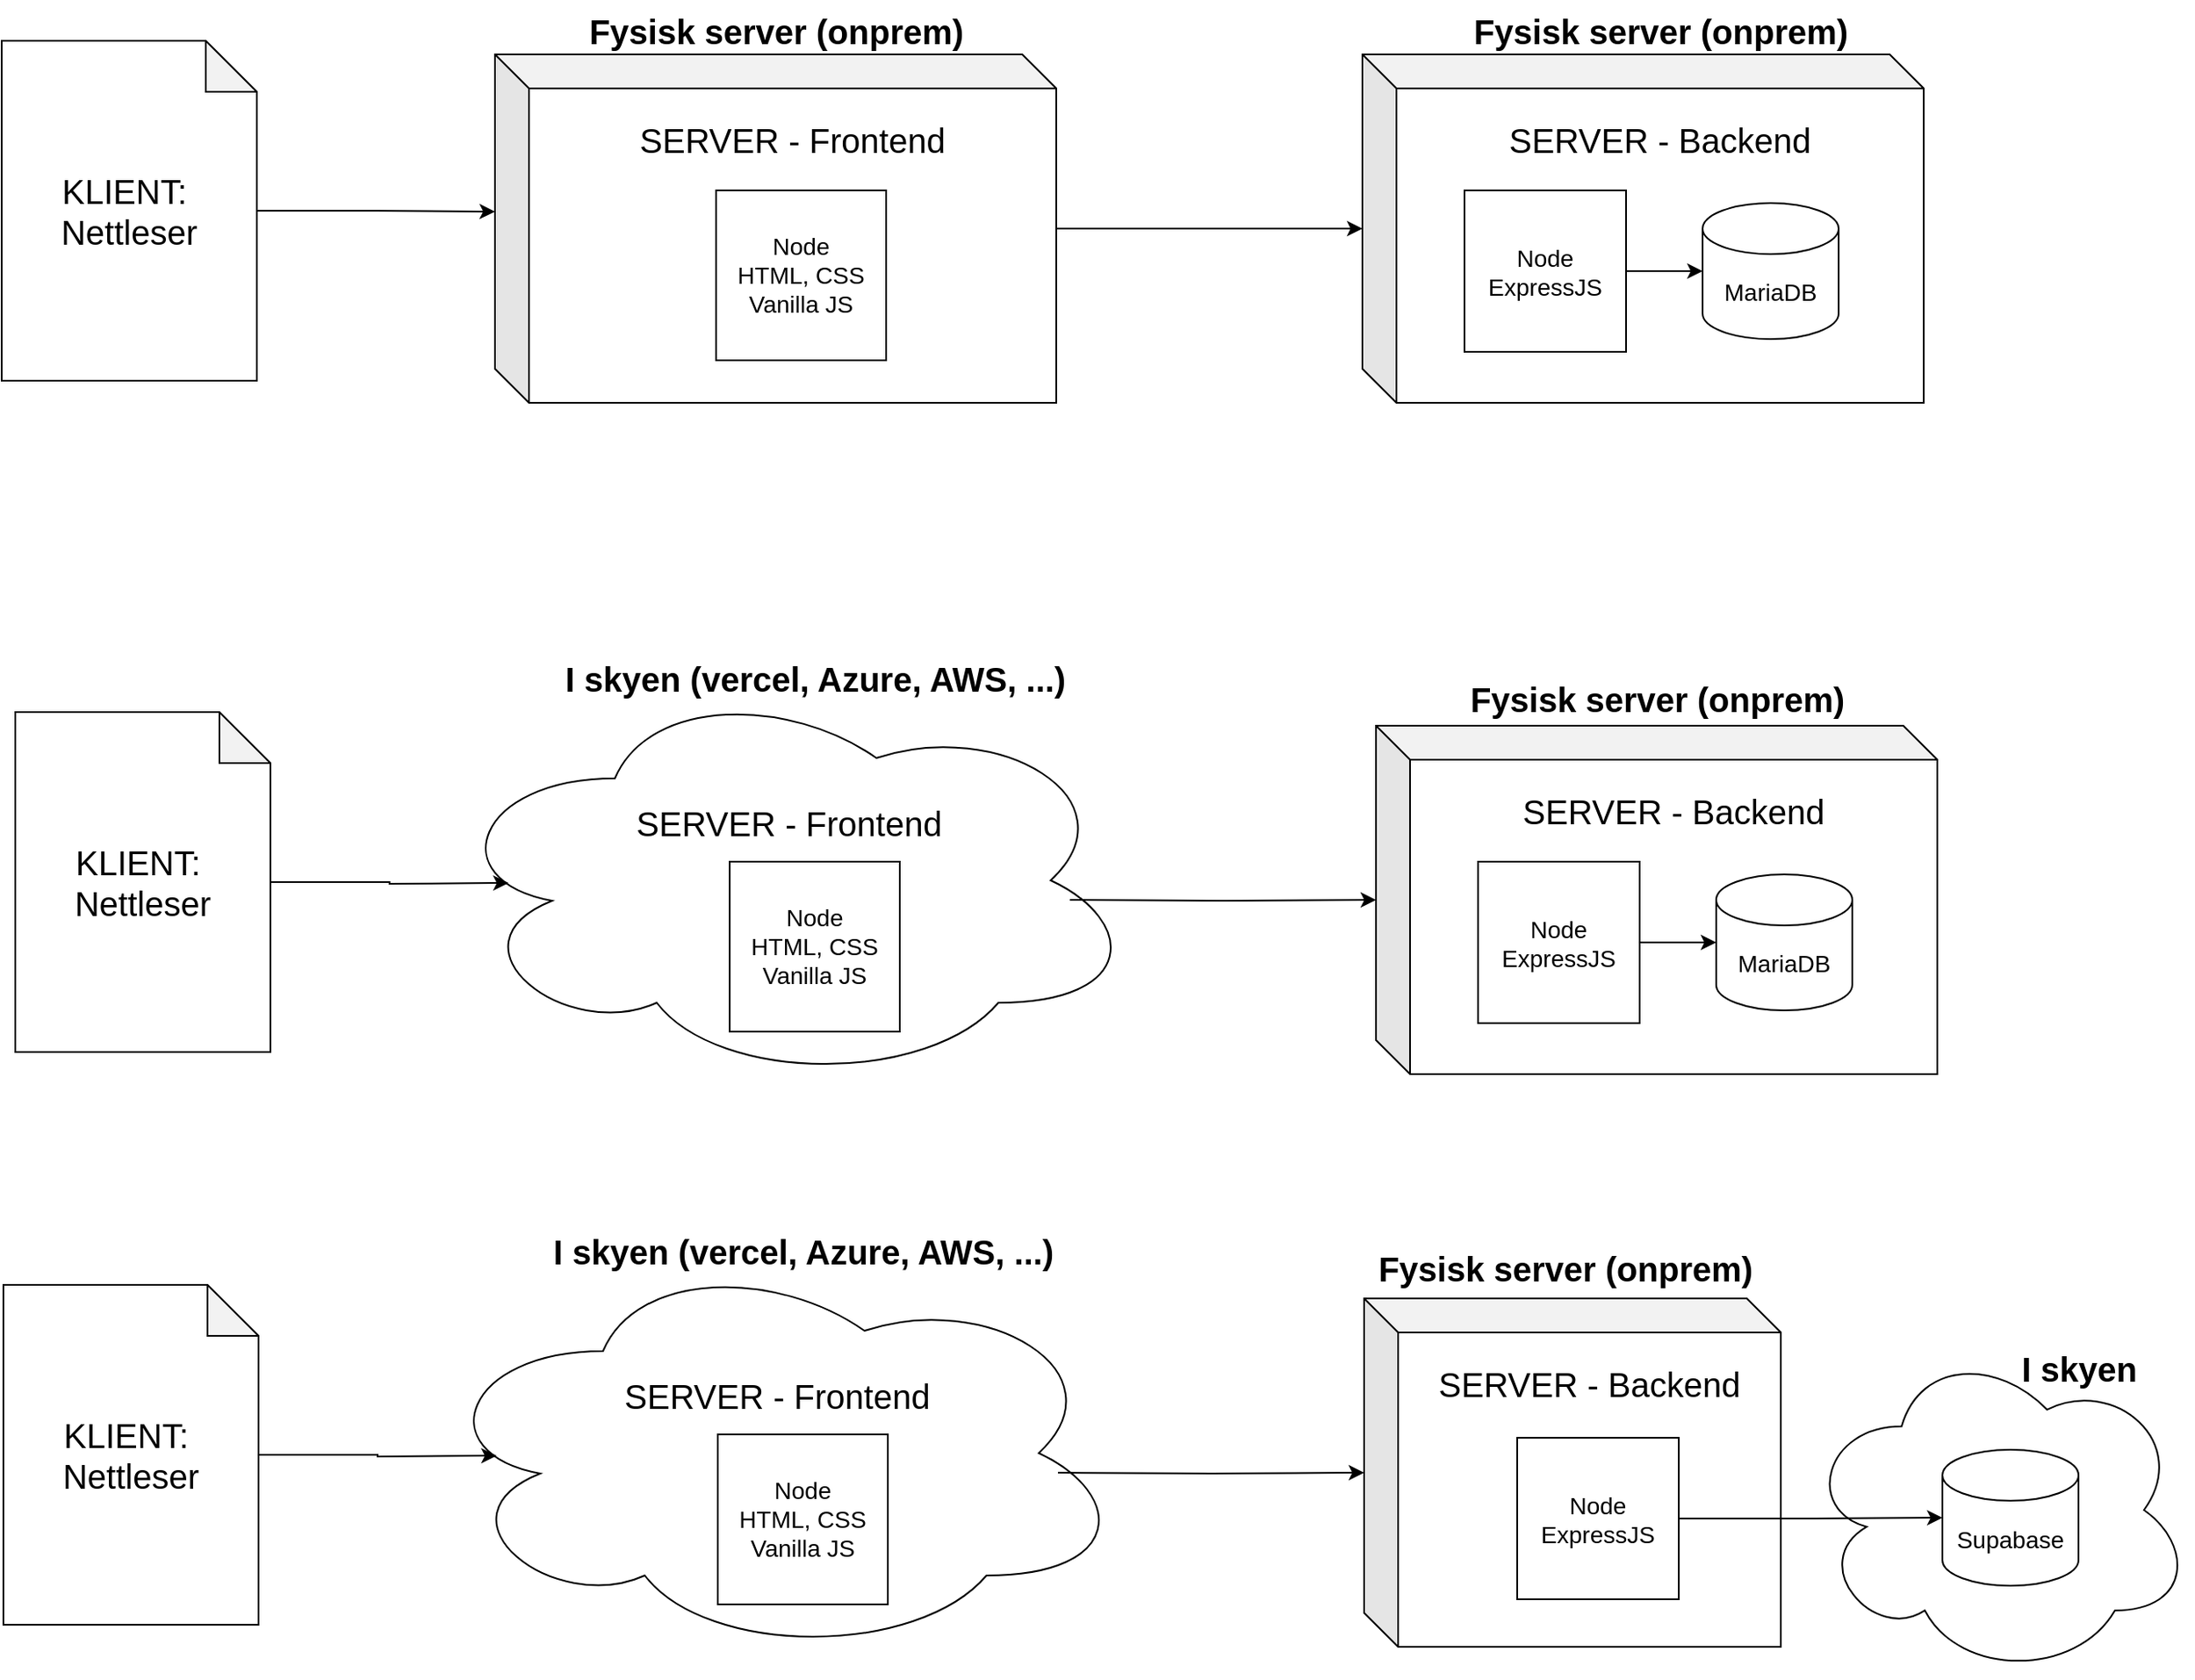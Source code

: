 <mxfile version="26.1.0">
  <diagram name="Page-1" id="lrx0XXhlTJY8DyY93Emj">
    <mxGraphModel dx="1957" dy="1483" grid="0" gridSize="10" guides="1" tooltips="1" connect="1" arrows="1" fold="1" page="0" pageScale="1" pageWidth="850" pageHeight="1100" math="0" shadow="0">
      <root>
        <mxCell id="0" />
        <mxCell id="1" parent="0" />
        <mxCell id="wZhwh8XhNNYU95tNjidS-49" value="" style="ellipse;shape=cloud;whiteSpace=wrap;html=1;" vertex="1" parent="1">
          <mxGeometry x="750" y="548" width="228" height="197" as="geometry" />
        </mxCell>
        <mxCell id="wZhwh8XhNNYU95tNjidS-10" value="" style="group" vertex="1" connectable="0" parent="1">
          <mxGeometry x="490" y="-210" width="330" height="205" as="geometry" />
        </mxCell>
        <mxCell id="wZhwh8XhNNYU95tNjidS-3" value="&lt;font style=&quot;font-size: 20px;&quot;&gt;SERVER - Backend&lt;/font&gt;&lt;div&gt;&lt;span style=&quot;font-size: 20px;&quot;&gt;&lt;br&gt;&lt;/span&gt;&lt;div&gt;&lt;br&gt;&lt;/div&gt;&lt;div&gt;&lt;br&gt;&lt;/div&gt;&lt;div&gt;&lt;br&gt;&lt;/div&gt;&lt;div&gt;&lt;br&gt;&lt;/div&gt;&lt;div&gt;&lt;br&gt;&lt;/div&gt;&lt;div&gt;&lt;br&gt;&lt;/div&gt;&lt;div&gt;&lt;br&gt;&lt;/div&gt;&lt;/div&gt;" style="shape=cube;whiteSpace=wrap;html=1;boundedLbl=1;backgroundOutline=1;darkOpacity=0.05;darkOpacity2=0.1;" vertex="1" parent="wZhwh8XhNNYU95tNjidS-10">
          <mxGeometry width="330" height="205" as="geometry" />
        </mxCell>
        <mxCell id="wZhwh8XhNNYU95tNjidS-1" value="MariaDB" style="shape=cylinder3;whiteSpace=wrap;html=1;boundedLbl=1;backgroundOutline=1;size=15;fontSize=14;" vertex="1" parent="wZhwh8XhNNYU95tNjidS-10">
          <mxGeometry x="200" y="87.5" width="80" height="80" as="geometry" />
        </mxCell>
        <mxCell id="wZhwh8XhNNYU95tNjidS-19" value="" style="edgeStyle=orthogonalEdgeStyle;rounded=0;orthogonalLoop=1;jettySize=auto;html=1;" edge="1" parent="wZhwh8XhNNYU95tNjidS-10" source="wZhwh8XhNNYU95tNjidS-4" target="wZhwh8XhNNYU95tNjidS-1">
          <mxGeometry relative="1" as="geometry" />
        </mxCell>
        <mxCell id="wZhwh8XhNNYU95tNjidS-4" value="Node&lt;div&gt;ExpressJS&lt;/div&gt;" style="whiteSpace=wrap;html=1;aspect=fixed;fontSize=14;" vertex="1" parent="wZhwh8XhNNYU95tNjidS-10">
          <mxGeometry x="60" y="80" width="95" height="95" as="geometry" />
        </mxCell>
        <mxCell id="wZhwh8XhNNYU95tNjidS-11" value="" style="group" vertex="1" connectable="0" parent="1">
          <mxGeometry x="-20" y="-210" width="330" height="205" as="geometry" />
        </mxCell>
        <mxCell id="wZhwh8XhNNYU95tNjidS-5" value="&lt;font style=&quot;font-size: 20px;&quot;&gt;SERVER - Frontend&lt;/font&gt;&lt;div&gt;&lt;span style=&quot;font-size: 20px;&quot;&gt;&lt;br&gt;&lt;/span&gt;&lt;div&gt;&lt;br&gt;&lt;/div&gt;&lt;div&gt;&lt;br&gt;&lt;/div&gt;&lt;div&gt;&lt;br&gt;&lt;/div&gt;&lt;div&gt;&lt;br&gt;&lt;/div&gt;&lt;div&gt;&lt;br&gt;&lt;/div&gt;&lt;div&gt;&lt;br&gt;&lt;/div&gt;&lt;div&gt;&lt;br&gt;&lt;/div&gt;&lt;/div&gt;" style="shape=cube;whiteSpace=wrap;html=1;boundedLbl=1;backgroundOutline=1;darkOpacity=0.05;darkOpacity2=0.1;" vertex="1" parent="wZhwh8XhNNYU95tNjidS-11">
          <mxGeometry width="330" height="205" as="geometry" />
        </mxCell>
        <mxCell id="wZhwh8XhNNYU95tNjidS-9" value="Node&lt;div&gt;HTML, CSS&lt;/div&gt;&lt;div&gt;Vanilla JS&lt;/div&gt;" style="whiteSpace=wrap;html=1;aspect=fixed;fontSize=14;" vertex="1" parent="wZhwh8XhNNYU95tNjidS-11">
          <mxGeometry x="130" y="80" width="100" height="100" as="geometry" />
        </mxCell>
        <mxCell id="wZhwh8XhNNYU95tNjidS-13" value="&lt;font style=&quot;font-size: 20px;&quot;&gt;KLIENT:&amp;nbsp;&lt;/font&gt;&lt;div&gt;&lt;font style=&quot;font-size: 20px;&quot;&gt;Nettleser&lt;/font&gt;&lt;/div&gt;" style="shape=note;whiteSpace=wrap;html=1;backgroundOutline=1;darkOpacity=0.05;" vertex="1" parent="1">
          <mxGeometry x="-310" y="-218" width="150" height="200" as="geometry" />
        </mxCell>
        <mxCell id="wZhwh8XhNNYU95tNjidS-15" style="edgeStyle=orthogonalEdgeStyle;rounded=0;orthogonalLoop=1;jettySize=auto;html=1;" edge="1" parent="1" source="wZhwh8XhNNYU95tNjidS-5" target="wZhwh8XhNNYU95tNjidS-3">
          <mxGeometry relative="1" as="geometry" />
        </mxCell>
        <mxCell id="wZhwh8XhNNYU95tNjidS-16" style="edgeStyle=orthogonalEdgeStyle;rounded=0;orthogonalLoop=1;jettySize=auto;html=1;entryX=0;entryY=0;entryDx=0;entryDy=92.5;entryPerimeter=0;" edge="1" parent="1" source="wZhwh8XhNNYU95tNjidS-13" target="wZhwh8XhNNYU95tNjidS-5">
          <mxGeometry relative="1" as="geometry" />
        </mxCell>
        <mxCell id="wZhwh8XhNNYU95tNjidS-20" value="" style="group" vertex="1" connectable="0" parent="1">
          <mxGeometry x="498" y="185" width="330" height="205" as="geometry" />
        </mxCell>
        <mxCell id="wZhwh8XhNNYU95tNjidS-21" value="&lt;font style=&quot;font-size: 20px;&quot;&gt;SERVER - Backend&lt;/font&gt;&lt;div&gt;&lt;span style=&quot;font-size: 20px;&quot;&gt;&lt;br&gt;&lt;/span&gt;&lt;div&gt;&lt;br&gt;&lt;/div&gt;&lt;div&gt;&lt;br&gt;&lt;/div&gt;&lt;div&gt;&lt;br&gt;&lt;/div&gt;&lt;div&gt;&lt;br&gt;&lt;/div&gt;&lt;div&gt;&lt;br&gt;&lt;/div&gt;&lt;div&gt;&lt;br&gt;&lt;/div&gt;&lt;div&gt;&lt;br&gt;&lt;/div&gt;&lt;/div&gt;" style="shape=cube;whiteSpace=wrap;html=1;boundedLbl=1;backgroundOutline=1;darkOpacity=0.05;darkOpacity2=0.1;" vertex="1" parent="wZhwh8XhNNYU95tNjidS-20">
          <mxGeometry width="330" height="205" as="geometry" />
        </mxCell>
        <mxCell id="wZhwh8XhNNYU95tNjidS-22" value="MariaDB" style="shape=cylinder3;whiteSpace=wrap;html=1;boundedLbl=1;backgroundOutline=1;size=15;fontSize=14;" vertex="1" parent="wZhwh8XhNNYU95tNjidS-20">
          <mxGeometry x="200" y="87.5" width="80" height="80" as="geometry" />
        </mxCell>
        <mxCell id="wZhwh8XhNNYU95tNjidS-23" value="" style="edgeStyle=orthogonalEdgeStyle;rounded=0;orthogonalLoop=1;jettySize=auto;html=1;" edge="1" parent="wZhwh8XhNNYU95tNjidS-20" source="wZhwh8XhNNYU95tNjidS-24" target="wZhwh8XhNNYU95tNjidS-22">
          <mxGeometry relative="1" as="geometry" />
        </mxCell>
        <mxCell id="wZhwh8XhNNYU95tNjidS-24" value="Node&lt;div&gt;ExpressJS&lt;/div&gt;" style="whiteSpace=wrap;html=1;aspect=fixed;fontSize=14;" vertex="1" parent="wZhwh8XhNNYU95tNjidS-20">
          <mxGeometry x="60" y="80" width="95" height="95" as="geometry" />
        </mxCell>
        <mxCell id="wZhwh8XhNNYU95tNjidS-25" value="" style="group" vertex="1" connectable="0" parent="1">
          <mxGeometry x="-12" y="185" width="380" height="210" as="geometry" />
        </mxCell>
        <mxCell id="wZhwh8XhNNYU95tNjidS-31" value="&lt;font style=&quot;font-size: 20px;&quot;&gt;SERVER - Frontend&lt;/font&gt;&lt;div&gt;&lt;span style=&quot;font-size: 20px;&quot;&gt;&lt;br&gt;&lt;/span&gt;&lt;div&gt;&lt;br&gt;&lt;/div&gt;&lt;div&gt;&lt;br&gt;&lt;/div&gt;&lt;div&gt;&lt;br&gt;&lt;/div&gt;&lt;/div&gt;" style="ellipse;shape=cloud;whiteSpace=wrap;html=1;" vertex="1" parent="wZhwh8XhNNYU95tNjidS-25">
          <mxGeometry x="-40" y="-29" width="410" height="240" as="geometry" />
        </mxCell>
        <mxCell id="wZhwh8XhNNYU95tNjidS-27" value="Node&lt;div&gt;HTML, CSS&lt;/div&gt;&lt;div&gt;Vanilla JS&lt;/div&gt;" style="whiteSpace=wrap;html=1;aspect=fixed;fontSize=14;" vertex="1" parent="wZhwh8XhNNYU95tNjidS-25">
          <mxGeometry x="130" y="80" width="100" height="100" as="geometry" />
        </mxCell>
        <mxCell id="wZhwh8XhNNYU95tNjidS-28" value="&lt;font style=&quot;font-size: 20px;&quot;&gt;KLIENT:&amp;nbsp;&lt;/font&gt;&lt;div&gt;&lt;font style=&quot;font-size: 20px;&quot;&gt;Nettleser&lt;/font&gt;&lt;/div&gt;" style="shape=note;whiteSpace=wrap;html=1;backgroundOutline=1;darkOpacity=0.05;" vertex="1" parent="1">
          <mxGeometry x="-302" y="177" width="150" height="200" as="geometry" />
        </mxCell>
        <mxCell id="wZhwh8XhNNYU95tNjidS-29" style="edgeStyle=orthogonalEdgeStyle;rounded=0;orthogonalLoop=1;jettySize=auto;html=1;" edge="1" target="wZhwh8XhNNYU95tNjidS-21" parent="1">
          <mxGeometry relative="1" as="geometry">
            <mxPoint x="318" y="287.5" as="sourcePoint" />
          </mxGeometry>
        </mxCell>
        <mxCell id="wZhwh8XhNNYU95tNjidS-30" style="edgeStyle=orthogonalEdgeStyle;rounded=0;orthogonalLoop=1;jettySize=auto;html=1;entryX=0;entryY=0;entryDx=0;entryDy=92.5;entryPerimeter=0;" edge="1" source="wZhwh8XhNNYU95tNjidS-28" parent="1">
          <mxGeometry relative="1" as="geometry">
            <mxPoint x="-12.0" y="277.5" as="targetPoint" />
          </mxGeometry>
        </mxCell>
        <mxCell id="wZhwh8XhNNYU95tNjidS-32" value="Fysisk server (onprem)" style="text;html=1;align=center;verticalAlign=middle;resizable=0;points=[];autosize=1;strokeColor=none;fillColor=none;fontSize=20;fontStyle=1" vertex="1" parent="1">
          <mxGeometry x="34" y="-242" width="222" height="36" as="geometry" />
        </mxCell>
        <mxCell id="wZhwh8XhNNYU95tNjidS-33" value="Fysisk server (onprem)" style="text;html=1;align=center;verticalAlign=middle;resizable=0;points=[];autosize=1;strokeColor=none;fillColor=none;fontSize=20;fontStyle=1" vertex="1" parent="1">
          <mxGeometry x="554" y="-242" width="222" height="36" as="geometry" />
        </mxCell>
        <mxCell id="wZhwh8XhNNYU95tNjidS-34" value="Fysisk server (onprem)" style="text;html=1;align=center;verticalAlign=middle;resizable=0;points=[];autosize=1;strokeColor=none;fillColor=none;fontSize=20;fontStyle=1" vertex="1" parent="1">
          <mxGeometry x="552" y="151" width="222" height="36" as="geometry" />
        </mxCell>
        <mxCell id="wZhwh8XhNNYU95tNjidS-35" value="I skyen (vercel, Azure, AWS, ...)" style="text;html=1;align=center;verticalAlign=middle;resizable=0;points=[];autosize=1;strokeColor=none;fillColor=none;fontSize=20;fontStyle=1" vertex="1" parent="1">
          <mxGeometry x="18" y="137" width="300" height="40" as="geometry" />
        </mxCell>
        <mxCell id="wZhwh8XhNNYU95tNjidS-41" value="" style="group" vertex="1" connectable="0" parent="1">
          <mxGeometry x="-19" y="522" width="380" height="210" as="geometry" />
        </mxCell>
        <mxCell id="wZhwh8XhNNYU95tNjidS-42" value="&lt;font style=&quot;font-size: 20px;&quot;&gt;SERVER - Frontend&lt;/font&gt;&lt;div&gt;&lt;span style=&quot;font-size: 20px;&quot;&gt;&lt;br&gt;&lt;/span&gt;&lt;div&gt;&lt;br&gt;&lt;/div&gt;&lt;div&gt;&lt;br&gt;&lt;/div&gt;&lt;div&gt;&lt;br&gt;&lt;/div&gt;&lt;/div&gt;" style="ellipse;shape=cloud;whiteSpace=wrap;html=1;" vertex="1" parent="wZhwh8XhNNYU95tNjidS-41">
          <mxGeometry x="-40" y="-29" width="410" height="240" as="geometry" />
        </mxCell>
        <mxCell id="wZhwh8XhNNYU95tNjidS-43" value="Node&lt;div&gt;HTML, CSS&lt;/div&gt;&lt;div&gt;Vanilla JS&lt;/div&gt;" style="whiteSpace=wrap;html=1;aspect=fixed;fontSize=14;" vertex="1" parent="wZhwh8XhNNYU95tNjidS-41">
          <mxGeometry x="130" y="80" width="100" height="100" as="geometry" />
        </mxCell>
        <mxCell id="wZhwh8XhNNYU95tNjidS-44" value="&lt;font style=&quot;font-size: 20px;&quot;&gt;KLIENT:&amp;nbsp;&lt;/font&gt;&lt;div&gt;&lt;font style=&quot;font-size: 20px;&quot;&gt;Nettleser&lt;/font&gt;&lt;/div&gt;" style="shape=note;whiteSpace=wrap;html=1;backgroundOutline=1;darkOpacity=0.05;" vertex="1" parent="1">
          <mxGeometry x="-309" y="514" width="150" height="200" as="geometry" />
        </mxCell>
        <mxCell id="wZhwh8XhNNYU95tNjidS-45" style="edgeStyle=orthogonalEdgeStyle;rounded=0;orthogonalLoop=1;jettySize=auto;html=1;" edge="1" target="wZhwh8XhNNYU95tNjidS-37" parent="1">
          <mxGeometry relative="1" as="geometry">
            <mxPoint x="311" y="624.5" as="sourcePoint" />
          </mxGeometry>
        </mxCell>
        <mxCell id="wZhwh8XhNNYU95tNjidS-46" style="edgeStyle=orthogonalEdgeStyle;rounded=0;orthogonalLoop=1;jettySize=auto;html=1;entryX=0;entryY=0;entryDx=0;entryDy=92.5;entryPerimeter=0;" edge="1" source="wZhwh8XhNNYU95tNjidS-44" parent="1">
          <mxGeometry relative="1" as="geometry">
            <mxPoint x="-19.0" y="614.5" as="targetPoint" />
          </mxGeometry>
        </mxCell>
        <mxCell id="wZhwh8XhNNYU95tNjidS-47" value="Fysisk server (onprem)" style="text;html=1;align=center;verticalAlign=middle;resizable=0;points=[];autosize=1;strokeColor=none;fillColor=none;fontSize=20;fontStyle=1" vertex="1" parent="1">
          <mxGeometry x="498" y="486" width="222" height="36" as="geometry" />
        </mxCell>
        <mxCell id="wZhwh8XhNNYU95tNjidS-48" value="I skyen (vercel, Azure, AWS, ...)" style="text;html=1;align=center;verticalAlign=middle;resizable=0;points=[];autosize=1;strokeColor=none;fillColor=none;fontSize=20;fontStyle=1" vertex="1" parent="1">
          <mxGeometry x="11" y="474" width="300" height="40" as="geometry" />
        </mxCell>
        <mxCell id="wZhwh8XhNNYU95tNjidS-37" value="&lt;font style=&quot;font-size: 20px;&quot;&gt;SERVER - Backend&lt;/font&gt;&lt;div&gt;&lt;span style=&quot;font-size: 20px;&quot;&gt;&lt;br&gt;&lt;/span&gt;&lt;div&gt;&lt;br&gt;&lt;/div&gt;&lt;div&gt;&lt;br&gt;&lt;/div&gt;&lt;div&gt;&lt;br&gt;&lt;/div&gt;&lt;div&gt;&lt;br&gt;&lt;/div&gt;&lt;div&gt;&lt;br&gt;&lt;/div&gt;&lt;div&gt;&lt;br&gt;&lt;/div&gt;&lt;div&gt;&lt;br&gt;&lt;/div&gt;&lt;/div&gt;" style="shape=cube;whiteSpace=wrap;html=1;boundedLbl=1;backgroundOutline=1;darkOpacity=0.05;darkOpacity2=0.1;" vertex="1" parent="1">
          <mxGeometry x="491" y="522" width="245" height="205" as="geometry" />
        </mxCell>
        <mxCell id="wZhwh8XhNNYU95tNjidS-38" value="Supabase" style="shape=cylinder3;whiteSpace=wrap;html=1;boundedLbl=1;backgroundOutline=1;size=15;fontSize=14;" vertex="1" parent="1">
          <mxGeometry x="831" y="611" width="80" height="80" as="geometry" />
        </mxCell>
        <mxCell id="wZhwh8XhNNYU95tNjidS-39" value="" style="edgeStyle=orthogonalEdgeStyle;rounded=0;orthogonalLoop=1;jettySize=auto;html=1;" edge="1" parent="1" source="wZhwh8XhNNYU95tNjidS-40" target="wZhwh8XhNNYU95tNjidS-38">
          <mxGeometry relative="1" as="geometry" />
        </mxCell>
        <mxCell id="wZhwh8XhNNYU95tNjidS-40" value="Node&lt;div&gt;ExpressJS&lt;/div&gt;" style="whiteSpace=wrap;html=1;aspect=fixed;fontSize=14;" vertex="1" parent="1">
          <mxGeometry x="581" y="604" width="95" height="95" as="geometry" />
        </mxCell>
        <mxCell id="wZhwh8XhNNYU95tNjidS-50" value="I skyen" style="text;html=1;align=center;verticalAlign=middle;resizable=0;points=[];autosize=1;strokeColor=none;fillColor=none;fontSize=20;fontStyle=1" vertex="1" parent="1">
          <mxGeometry x="870" y="545" width="81" height="36" as="geometry" />
        </mxCell>
      </root>
    </mxGraphModel>
  </diagram>
</mxfile>
